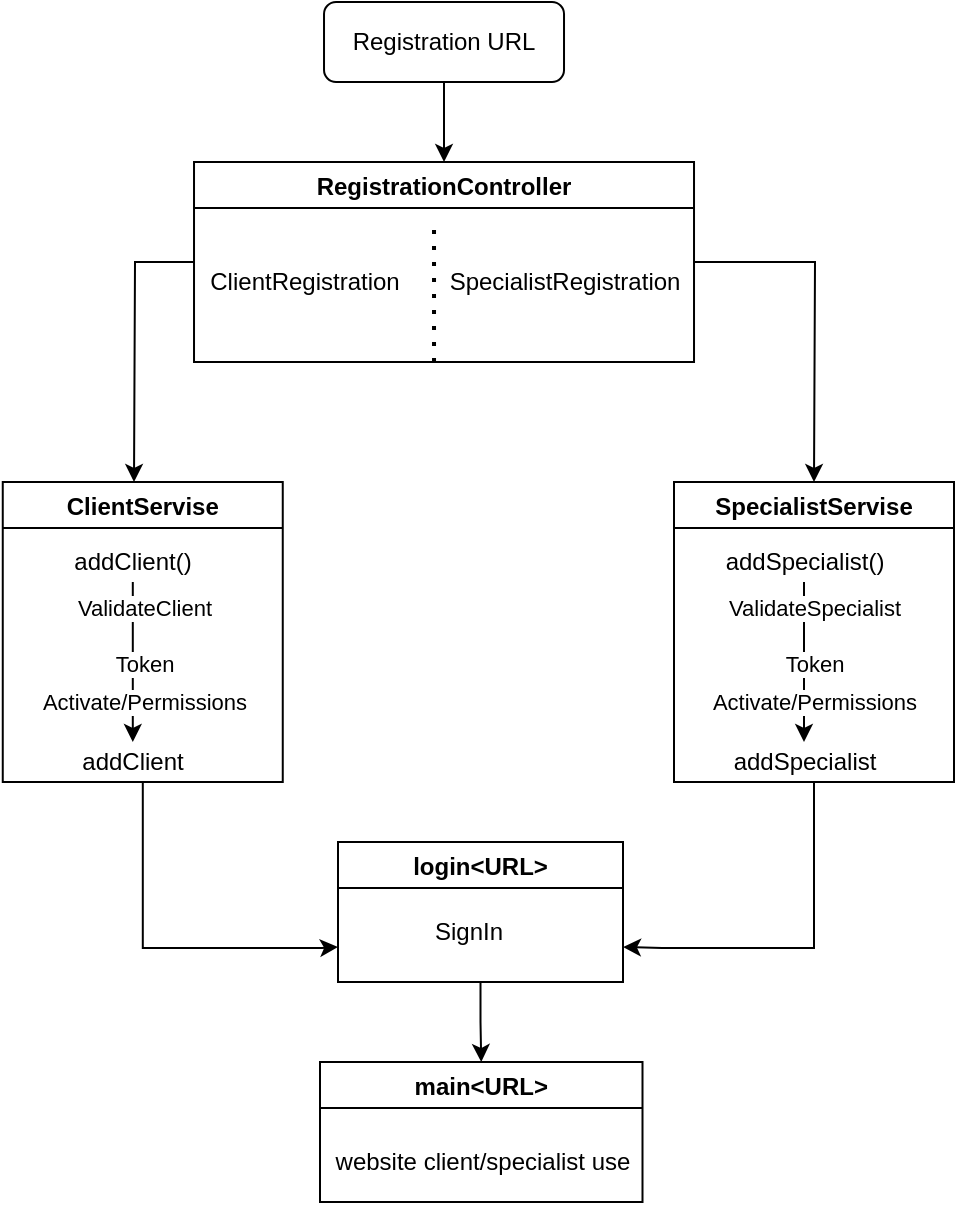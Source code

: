 <mxfile version="16.1.2" type="device"><diagram id="C5RBs43oDa-KdzZeNtuy" name="Page-1"><mxGraphModel dx="1053" dy="641" grid="1" gridSize="10" guides="1" tooltips="1" connect="1" arrows="1" fold="1" page="1" pageScale="1" pageWidth="827" pageHeight="1169" math="0" shadow="0"><root><mxCell id="WIyWlLk6GJQsqaUBKTNV-0"/><mxCell id="WIyWlLk6GJQsqaUBKTNV-1" parent="WIyWlLk6GJQsqaUBKTNV-0"/><mxCell id="UlMnyBpniMQw_OMLXLfX-3" style="edgeStyle=orthogonalEdgeStyle;rounded=0;orthogonalLoop=1;jettySize=auto;html=1;entryX=0.5;entryY=0;entryDx=0;entryDy=0;" edge="1" parent="WIyWlLk6GJQsqaUBKTNV-1" source="WIyWlLk6GJQsqaUBKTNV-3" target="UlMnyBpniMQw_OMLXLfX-0"><mxGeometry relative="1" as="geometry"/></mxCell><mxCell id="WIyWlLk6GJQsqaUBKTNV-3" value="Registration URL" style="rounded=1;whiteSpace=wrap;html=1;fontSize=12;glass=0;strokeWidth=1;shadow=0;" parent="WIyWlLk6GJQsqaUBKTNV-1" vertex="1"><mxGeometry x="335.01" y="280" width="120" height="40" as="geometry"/></mxCell><mxCell id="UlMnyBpniMQw_OMLXLfX-30" style="edgeStyle=orthogonalEdgeStyle;rounded=0;orthogonalLoop=1;jettySize=auto;html=1;entryX=0;entryY=0.75;entryDx=0;entryDy=0;fontFamily=Helvetica;fontSize=12;fontColor=default;" edge="1" parent="WIyWlLk6GJQsqaUBKTNV-1" source="5_oanI0CePabEPirW8NQ-10" target="5_oanI0CePabEPirW8NQ-18"><mxGeometry relative="1" as="geometry"><Array as="points"><mxPoint x="244" y="753"/><mxPoint x="334" y="753"/></Array></mxGeometry></mxCell><mxCell id="5_oanI0CePabEPirW8NQ-10" value="ClientServise" style="swimlane;" parent="WIyWlLk6GJQsqaUBKTNV-1" vertex="1"><mxGeometry x="174.38" y="520" width="140" height="150" as="geometry"/></mxCell><mxCell id="5_oanI0CePabEPirW8NQ-12" value="addClient" style="text;html=1;align=center;verticalAlign=middle;resizable=0;points=[];autosize=1;strokeColor=none;fillColor=none;" parent="5_oanI0CePabEPirW8NQ-10" vertex="1"><mxGeometry x="30" y="130" width="70" height="20" as="geometry"/></mxCell><mxCell id="5_oanI0CePabEPirW8NQ-11" value="addClient()" style="text;html=1;align=center;verticalAlign=middle;resizable=0;points=[];autosize=1;strokeColor=none;fillColor=none;" parent="5_oanI0CePabEPirW8NQ-10" vertex="1"><mxGeometry x="30" y="30" width="70" height="20" as="geometry"/></mxCell><mxCell id="5_oanI0CePabEPirW8NQ-13" value="" style="edgeStyle=orthogonalEdgeStyle;rounded=0;orthogonalLoop=1;jettySize=auto;html=1;" parent="5_oanI0CePabEPirW8NQ-10" source="5_oanI0CePabEPirW8NQ-11" target="5_oanI0CePabEPirW8NQ-12" edge="1"><mxGeometry relative="1" as="geometry"><Array as="points"><mxPoint x="65" y="80"/><mxPoint x="65" y="80"/></Array></mxGeometry></mxCell><mxCell id="5_oanI0CePabEPirW8NQ-14" value="ValidateClient" style="edgeLabel;html=1;align=center;verticalAlign=middle;resizable=0;points=[];" parent="5_oanI0CePabEPirW8NQ-13" vertex="1" connectable="0"><mxGeometry x="-0.671" y="2" relative="1" as="geometry"><mxPoint x="3" as="offset"/></mxGeometry></mxCell><mxCell id="5_oanI0CePabEPirW8NQ-15" value="Token" style="edgeLabel;html=1;align=center;verticalAlign=middle;resizable=0;points=[];" parent="5_oanI0CePabEPirW8NQ-13" vertex="1" connectable="0"><mxGeometry x="0.157" y="-2" relative="1" as="geometry"><mxPoint x="7" y="-6" as="offset"/></mxGeometry></mxCell><mxCell id="5_oanI0CePabEPirW8NQ-16" value="Activate/Permissions" style="edgeLabel;html=1;align=center;verticalAlign=middle;resizable=0;points=[];" parent="5_oanI0CePabEPirW8NQ-13" vertex="1" connectable="0"><mxGeometry x="0.714" relative="1" as="geometry"><mxPoint x="5" y="-9" as="offset"/></mxGeometry></mxCell><mxCell id="5_oanI0CePabEPirW8NQ-25" style="edgeStyle=orthogonalEdgeStyle;rounded=0;orthogonalLoop=1;jettySize=auto;html=1;entryX=0.5;entryY=0;entryDx=0;entryDy=0;" parent="WIyWlLk6GJQsqaUBKTNV-1" source="5_oanI0CePabEPirW8NQ-18" target="5_oanI0CePabEPirW8NQ-22" edge="1"><mxGeometry relative="1" as="geometry"/></mxCell><mxCell id="5_oanI0CePabEPirW8NQ-18" value="login&lt;URL&gt;" style="swimlane;" parent="WIyWlLk6GJQsqaUBKTNV-1" vertex="1"><mxGeometry x="342" y="700" width="142.5" height="70" as="geometry"/></mxCell><mxCell id="5_oanI0CePabEPirW8NQ-19" value="SignIn" style="text;html=1;align=center;verticalAlign=middle;resizable=0;points=[];autosize=1;strokeColor=none;fillColor=none;" parent="5_oanI0CePabEPirW8NQ-18" vertex="1"><mxGeometry x="40" y="35" width="50" height="20" as="geometry"/></mxCell><mxCell id="5_oanI0CePabEPirW8NQ-22" value="main&lt;URL&gt;" style="swimlane;" parent="WIyWlLk6GJQsqaUBKTNV-1" vertex="1"><mxGeometry x="333" y="810" width="161.25" height="70" as="geometry"><mxRectangle x="130" y="660" width="100" height="23" as="alternateBounds"/></mxGeometry></mxCell><mxCell id="5_oanI0CePabEPirW8NQ-23" value="website client/specialist use" style="text;html=1;align=center;verticalAlign=middle;resizable=0;points=[];autosize=1;strokeColor=none;fillColor=none;" parent="5_oanI0CePabEPirW8NQ-22" vertex="1"><mxGeometry x="0.63" y="40" width="160" height="20" as="geometry"/></mxCell><mxCell id="UlMnyBpniMQw_OMLXLfX-32" style="edgeStyle=orthogonalEdgeStyle;rounded=0;orthogonalLoop=1;jettySize=auto;html=1;entryX=1;entryY=0.75;entryDx=0;entryDy=0;fontFamily=Helvetica;fontSize=12;fontColor=default;" edge="1" parent="WIyWlLk6GJQsqaUBKTNV-1" source="5_oanI0CePabEPirW8NQ-26" target="5_oanI0CePabEPirW8NQ-18"><mxGeometry relative="1" as="geometry"><Array as="points"><mxPoint x="580" y="753"/><mxPoint x="504" y="753"/></Array></mxGeometry></mxCell><mxCell id="5_oanI0CePabEPirW8NQ-26" value="SpecialistServise" style="swimlane;" parent="WIyWlLk6GJQsqaUBKTNV-1" vertex="1"><mxGeometry x="510" y="520" width="140" height="150" as="geometry"/></mxCell><mxCell id="5_oanI0CePabEPirW8NQ-27" value="addSpecialist" style="text;html=1;align=center;verticalAlign=middle;resizable=0;points=[];autosize=1;strokeColor=none;fillColor=none;" parent="5_oanI0CePabEPirW8NQ-26" vertex="1"><mxGeometry x="20" y="130" width="90" height="20" as="geometry"/></mxCell><mxCell id="5_oanI0CePabEPirW8NQ-28" value="addSpecialist()" style="text;html=1;align=center;verticalAlign=middle;resizable=0;points=[];autosize=1;strokeColor=none;fillColor=none;" parent="5_oanI0CePabEPirW8NQ-26" vertex="1"><mxGeometry x="20" y="30" width="90" height="20" as="geometry"/></mxCell><mxCell id="5_oanI0CePabEPirW8NQ-29" value="" style="edgeStyle=orthogonalEdgeStyle;rounded=0;orthogonalLoop=1;jettySize=auto;html=1;" parent="5_oanI0CePabEPirW8NQ-26" source="5_oanI0CePabEPirW8NQ-28" target="5_oanI0CePabEPirW8NQ-27" edge="1"><mxGeometry relative="1" as="geometry"><Array as="points"><mxPoint x="65" y="80"/><mxPoint x="65" y="80"/></Array></mxGeometry></mxCell><mxCell id="5_oanI0CePabEPirW8NQ-30" value="ValidateSpecialist" style="edgeLabel;html=1;align=center;verticalAlign=middle;resizable=0;points=[];" parent="5_oanI0CePabEPirW8NQ-29" vertex="1" connectable="0"><mxGeometry x="-0.671" y="2" relative="1" as="geometry"><mxPoint x="3" as="offset"/></mxGeometry></mxCell><mxCell id="5_oanI0CePabEPirW8NQ-31" value="Token" style="edgeLabel;html=1;align=center;verticalAlign=middle;resizable=0;points=[];" parent="5_oanI0CePabEPirW8NQ-29" vertex="1" connectable="0"><mxGeometry x="0.157" y="-2" relative="1" as="geometry"><mxPoint x="7" y="-6" as="offset"/></mxGeometry></mxCell><mxCell id="5_oanI0CePabEPirW8NQ-32" value="Activate/Permissions" style="edgeLabel;html=1;align=center;verticalAlign=middle;resizable=0;points=[];" parent="5_oanI0CePabEPirW8NQ-29" vertex="1" connectable="0"><mxGeometry x="0.714" relative="1" as="geometry"><mxPoint x="5" y="-9" as="offset"/></mxGeometry></mxCell><mxCell id="UlMnyBpniMQw_OMLXLfX-26" style="edgeStyle=orthogonalEdgeStyle;rounded=0;orthogonalLoop=1;jettySize=auto;html=1;fontFamily=Helvetica;fontSize=12;fontColor=default;" edge="1" parent="WIyWlLk6GJQsqaUBKTNV-1" source="UlMnyBpniMQw_OMLXLfX-0"><mxGeometry relative="1" as="geometry"><mxPoint x="240" y="520" as="targetPoint"/></mxGeometry></mxCell><mxCell id="UlMnyBpniMQw_OMLXLfX-28" style="edgeStyle=orthogonalEdgeStyle;rounded=0;orthogonalLoop=1;jettySize=auto;html=1;fontFamily=Helvetica;fontSize=12;fontColor=default;" edge="1" parent="WIyWlLk6GJQsqaUBKTNV-1" source="UlMnyBpniMQw_OMLXLfX-0"><mxGeometry relative="1" as="geometry"><mxPoint x="580" y="520" as="targetPoint"/></mxGeometry></mxCell><mxCell id="UlMnyBpniMQw_OMLXLfX-0" value="RegistrationController" style="swimlane;swimlaneBody=1;" vertex="1" parent="WIyWlLk6GJQsqaUBKTNV-1"><mxGeometry x="270.01" y="360" width="250" height="100" as="geometry"/></mxCell><mxCell id="UlMnyBpniMQw_OMLXLfX-1" value="ClientRegistration" style="text;html=1;align=center;verticalAlign=middle;resizable=0;points=[];autosize=1;strokeColor=none;fillColor=none;rounded=0;shadow=0;sketch=0;comic=0;" vertex="1" parent="UlMnyBpniMQw_OMLXLfX-0"><mxGeometry y="50" width="110" height="20" as="geometry"/></mxCell><mxCell id="UlMnyBpniMQw_OMLXLfX-2" value="SpecialistRegistration" style="text;html=1;align=center;verticalAlign=middle;resizable=0;points=[];autosize=1;strokeColor=none;fillColor=none;rounded=0;strokeWidth=1;" vertex="1" parent="UlMnyBpniMQw_OMLXLfX-0"><mxGeometry x="120" y="50" width="130" height="20" as="geometry"/></mxCell><mxCell id="UlMnyBpniMQw_OMLXLfX-24" value="" style="endArrow=none;dashed=1;html=1;dashPattern=1 3;strokeWidth=2;rounded=0;fontFamily=Helvetica;fontSize=12;fontColor=default;" edge="1" parent="UlMnyBpniMQw_OMLXLfX-0"><mxGeometry width="50" height="50" relative="1" as="geometry"><mxPoint x="120" y="100" as="sourcePoint"/><mxPoint x="120" y="30" as="targetPoint"/></mxGeometry></mxCell></root></mxGraphModel></diagram></mxfile>
